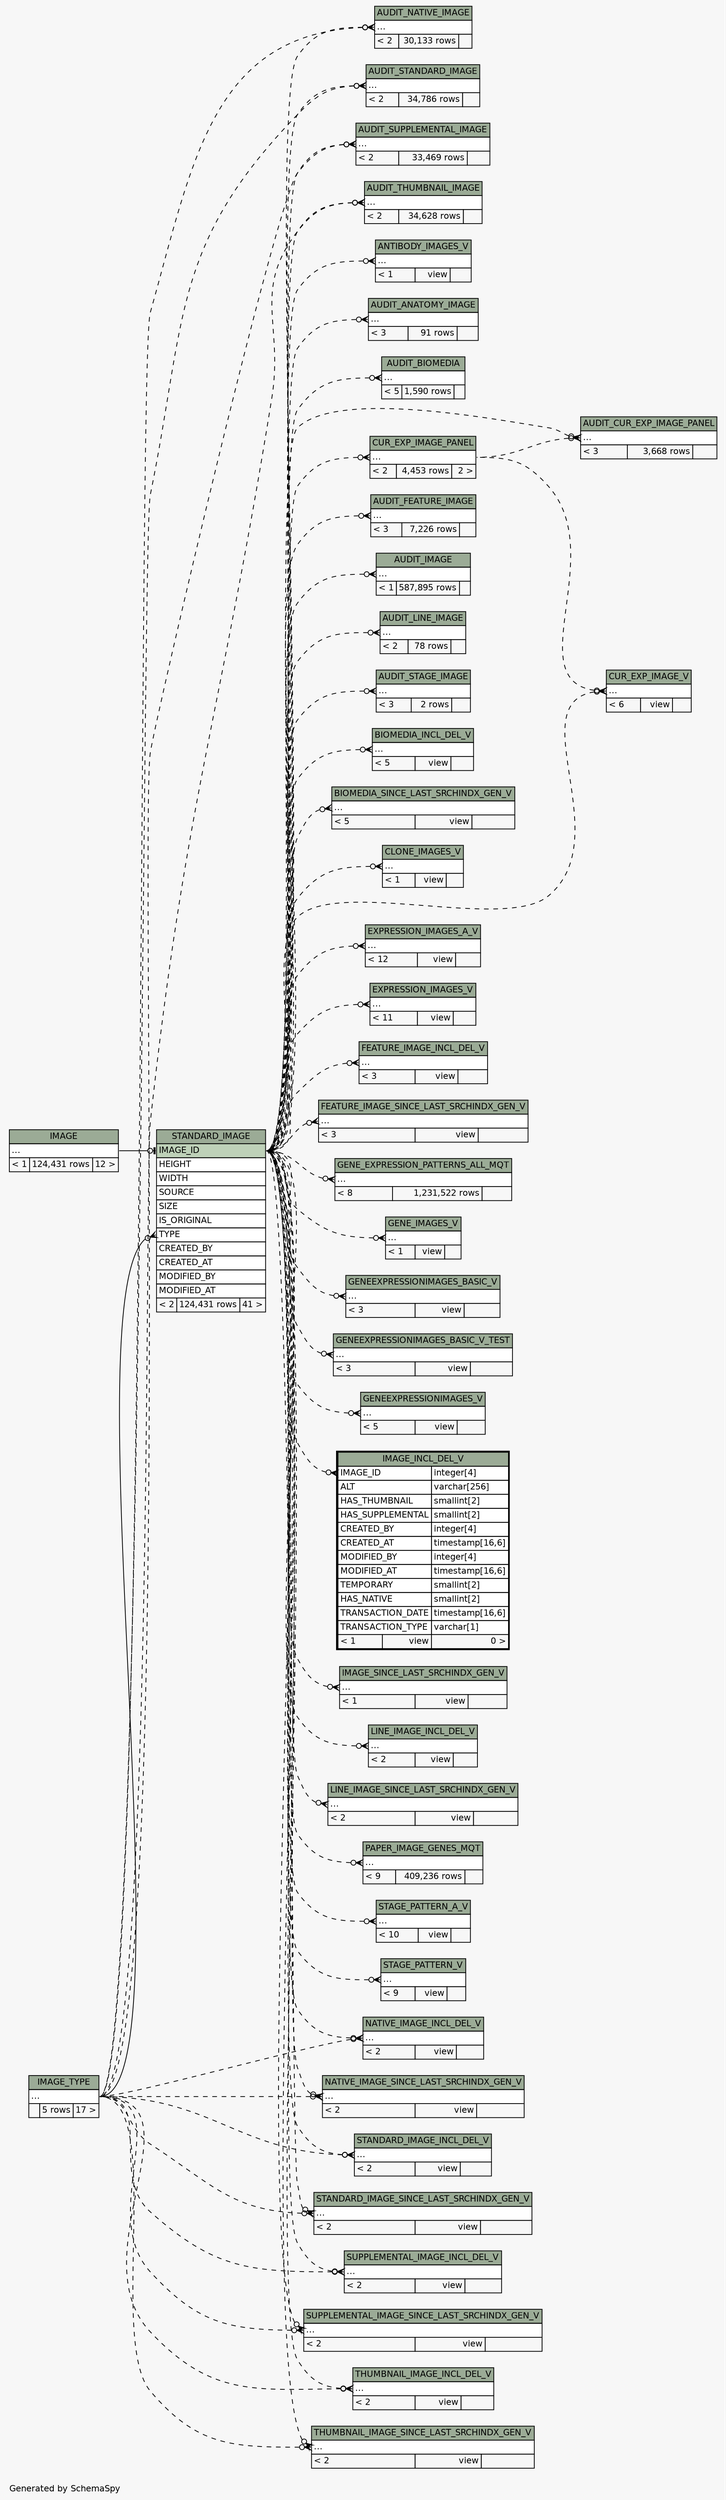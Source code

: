 // dot 2.38.0 on Windows 10 10.0
// SchemaSpy rev Unknown
digraph "impliedTwoDegreesRelationshipsDiagram" {
  graph [
    rankdir="RL"
    bgcolor="#f7f7f7"
    label="\nGenerated by SchemaSpy"
    labeljust="l"
    nodesep="0.18"
    ranksep="0.46"
    fontname="Helvetica"
    fontsize="11"
  ];
  node [
    fontname="Helvetica"
    fontsize="11"
    shape="plaintext"
  ];
  edge [
    arrowsize="0.8"
  ];
  "ANTIBODY_IMAGES_V":"elipses":w -> "STANDARD_IMAGE":"IMAGE_ID":e [arrowhead=none dir=back arrowtail=crowodot style=dashed];
  "AUDIT_ANATOMY_IMAGE":"elipses":w -> "STANDARD_IMAGE":"IMAGE_ID":e [arrowhead=none dir=back arrowtail=crowodot style=dashed];
  "AUDIT_BIOMEDIA":"elipses":w -> "STANDARD_IMAGE":"IMAGE_ID":e [arrowhead=none dir=back arrowtail=crowodot style=dashed];
  "AUDIT_CUR_EXP_IMAGE_PANEL":"elipses":w -> "STANDARD_IMAGE":"IMAGE_ID":e [arrowhead=none dir=back arrowtail=crowodot style=dashed];
  "AUDIT_CUR_EXP_IMAGE_PANEL":"elipses":w -> "CUR_EXP_IMAGE_PANEL":"elipses":e [arrowhead=none dir=back arrowtail=crowodot style=dashed];
  "AUDIT_FEATURE_IMAGE":"elipses":w -> "STANDARD_IMAGE":"IMAGE_ID":e [arrowhead=none dir=back arrowtail=crowodot style=dashed];
  "AUDIT_IMAGE":"elipses":w -> "STANDARD_IMAGE":"IMAGE_ID":e [arrowhead=none dir=back arrowtail=crowodot style=dashed];
  "AUDIT_LINE_IMAGE":"elipses":w -> "STANDARD_IMAGE":"IMAGE_ID":e [arrowhead=none dir=back arrowtail=crowodot style=dashed];
  "AUDIT_NATIVE_IMAGE":"elipses":w -> "STANDARD_IMAGE":"IMAGE_ID":e [arrowhead=none dir=back arrowtail=crowodot style=dashed];
  "AUDIT_NATIVE_IMAGE":"elipses":w -> "IMAGE_TYPE":"elipses":e [arrowhead=none dir=back arrowtail=crowodot style=dashed];
  "AUDIT_STAGE_IMAGE":"elipses":w -> "STANDARD_IMAGE":"IMAGE_ID":e [arrowhead=none dir=back arrowtail=crowodot style=dashed];
  "AUDIT_STANDARD_IMAGE":"elipses":w -> "STANDARD_IMAGE":"IMAGE_ID":e [arrowhead=none dir=back arrowtail=crowodot style=dashed];
  "AUDIT_STANDARD_IMAGE":"elipses":w -> "IMAGE_TYPE":"elipses":e [arrowhead=none dir=back arrowtail=crowodot style=dashed];
  "AUDIT_SUPPLEMENTAL_IMAGE":"elipses":w -> "STANDARD_IMAGE":"IMAGE_ID":e [arrowhead=none dir=back arrowtail=crowodot style=dashed];
  "AUDIT_SUPPLEMENTAL_IMAGE":"elipses":w -> "IMAGE_TYPE":"elipses":e [arrowhead=none dir=back arrowtail=crowodot style=dashed];
  "AUDIT_THUMBNAIL_IMAGE":"elipses":w -> "STANDARD_IMAGE":"IMAGE_ID":e [arrowhead=none dir=back arrowtail=crowodot style=dashed];
  "AUDIT_THUMBNAIL_IMAGE":"elipses":w -> "IMAGE_TYPE":"elipses":e [arrowhead=none dir=back arrowtail=crowodot style=dashed];
  "BIOMEDIA_INCL_DEL_V":"elipses":w -> "STANDARD_IMAGE":"IMAGE_ID":e [arrowhead=none dir=back arrowtail=crowodot style=dashed];
  "BIOMEDIA_SINCE_LAST_SRCHINDX_GEN_V":"elipses":w -> "STANDARD_IMAGE":"IMAGE_ID":e [arrowhead=none dir=back arrowtail=crowodot style=dashed];
  "CLONE_IMAGES_V":"elipses":w -> "STANDARD_IMAGE":"IMAGE_ID":e [arrowhead=none dir=back arrowtail=crowodot style=dashed];
  "CUR_EXP_IMAGE_PANEL":"elipses":w -> "STANDARD_IMAGE":"IMAGE_ID":e [arrowhead=none dir=back arrowtail=crowodot style=dashed];
  "CUR_EXP_IMAGE_V":"elipses":w -> "STANDARD_IMAGE":"IMAGE_ID":e [arrowhead=none dir=back arrowtail=crowodot style=dashed];
  "CUR_EXP_IMAGE_V":"elipses":w -> "CUR_EXP_IMAGE_PANEL":"elipses":e [arrowhead=none dir=back arrowtail=crowodot style=dashed];
  "EXPRESSION_IMAGES_A_V":"elipses":w -> "STANDARD_IMAGE":"IMAGE_ID":e [arrowhead=none dir=back arrowtail=crowodot style=dashed];
  "EXPRESSION_IMAGES_V":"elipses":w -> "STANDARD_IMAGE":"IMAGE_ID":e [arrowhead=none dir=back arrowtail=crowodot style=dashed];
  "FEATURE_IMAGE_INCL_DEL_V":"elipses":w -> "STANDARD_IMAGE":"IMAGE_ID":e [arrowhead=none dir=back arrowtail=crowodot style=dashed];
  "FEATURE_IMAGE_SINCE_LAST_SRCHINDX_GEN_V":"elipses":w -> "STANDARD_IMAGE":"IMAGE_ID":e [arrowhead=none dir=back arrowtail=crowodot style=dashed];
  "GENE_EXPRESSION_PATTERNS_ALL_MQT":"elipses":w -> "STANDARD_IMAGE":"IMAGE_ID":e [arrowhead=none dir=back arrowtail=crowodot style=dashed];
  "GENE_IMAGES_V":"elipses":w -> "STANDARD_IMAGE":"IMAGE_ID":e [arrowhead=none dir=back arrowtail=crowodot style=dashed];
  "GENEEXPRESSIONIMAGES_BASIC_V":"elipses":w -> "STANDARD_IMAGE":"IMAGE_ID":e [arrowhead=none dir=back arrowtail=crowodot style=dashed];
  "GENEEXPRESSIONIMAGES_BASIC_V_TEST":"elipses":w -> "STANDARD_IMAGE":"IMAGE_ID":e [arrowhead=none dir=back arrowtail=crowodot style=dashed];
  "GENEEXPRESSIONIMAGES_V":"elipses":w -> "STANDARD_IMAGE":"IMAGE_ID":e [arrowhead=none dir=back arrowtail=crowodot style=dashed];
  "IMAGE_INCL_DEL_V":"IMAGE_ID":w -> "STANDARD_IMAGE":"IMAGE_ID":e [arrowhead=none dir=back arrowtail=crowodot style=dashed];
  "IMAGE_SINCE_LAST_SRCHINDX_GEN_V":"elipses":w -> "STANDARD_IMAGE":"IMAGE_ID":e [arrowhead=none dir=back arrowtail=crowodot style=dashed];
  "LINE_IMAGE_INCL_DEL_V":"elipses":w -> "STANDARD_IMAGE":"IMAGE_ID":e [arrowhead=none dir=back arrowtail=crowodot style=dashed];
  "LINE_IMAGE_SINCE_LAST_SRCHINDX_GEN_V":"elipses":w -> "STANDARD_IMAGE":"IMAGE_ID":e [arrowhead=none dir=back arrowtail=crowodot style=dashed];
  "NATIVE_IMAGE_INCL_DEL_V":"elipses":w -> "STANDARD_IMAGE":"IMAGE_ID":e [arrowhead=none dir=back arrowtail=crowodot style=dashed];
  "NATIVE_IMAGE_INCL_DEL_V":"elipses":w -> "IMAGE_TYPE":"elipses":e [arrowhead=none dir=back arrowtail=crowodot style=dashed];
  "NATIVE_IMAGE_SINCE_LAST_SRCHINDX_GEN_V":"elipses":w -> "STANDARD_IMAGE":"IMAGE_ID":e [arrowhead=none dir=back arrowtail=crowodot style=dashed];
  "NATIVE_IMAGE_SINCE_LAST_SRCHINDX_GEN_V":"elipses":w -> "IMAGE_TYPE":"elipses":e [arrowhead=none dir=back arrowtail=crowodot style=dashed];
  "PAPER_IMAGE_GENES_MQT":"elipses":w -> "STANDARD_IMAGE":"IMAGE_ID":e [arrowhead=none dir=back arrowtail=crowodot style=dashed];
  "STAGE_PATTERN_A_V":"elipses":w -> "STANDARD_IMAGE":"IMAGE_ID":e [arrowhead=none dir=back arrowtail=crowodot style=dashed];
  "STAGE_PATTERN_V":"elipses":w -> "STANDARD_IMAGE":"IMAGE_ID":e [arrowhead=none dir=back arrowtail=crowodot style=dashed];
  "STANDARD_IMAGE":"IMAGE_ID":w -> "IMAGE":"elipses":e [arrowhead=none dir=back arrowtail=teeodot];
  "STANDARD_IMAGE":"TYPE":w -> "IMAGE_TYPE":"elipses":e [arrowhead=none dir=back arrowtail=crowodot];
  "STANDARD_IMAGE_INCL_DEL_V":"elipses":w -> "STANDARD_IMAGE":"IMAGE_ID":e [arrowhead=none dir=back arrowtail=crowodot style=dashed];
  "STANDARD_IMAGE_INCL_DEL_V":"elipses":w -> "IMAGE_TYPE":"elipses":e [arrowhead=none dir=back arrowtail=crowodot style=dashed];
  "STANDARD_IMAGE_SINCE_LAST_SRCHINDX_GEN_V":"elipses":w -> "STANDARD_IMAGE":"IMAGE_ID":e [arrowhead=none dir=back arrowtail=crowodot style=dashed];
  "STANDARD_IMAGE_SINCE_LAST_SRCHINDX_GEN_V":"elipses":w -> "IMAGE_TYPE":"elipses":e [arrowhead=none dir=back arrowtail=crowodot style=dashed];
  "SUPPLEMENTAL_IMAGE_INCL_DEL_V":"elipses":w -> "STANDARD_IMAGE":"IMAGE_ID":e [arrowhead=none dir=back arrowtail=crowodot style=dashed];
  "SUPPLEMENTAL_IMAGE_INCL_DEL_V":"elipses":w -> "IMAGE_TYPE":"elipses":e [arrowhead=none dir=back arrowtail=crowodot style=dashed];
  "SUPPLEMENTAL_IMAGE_SINCE_LAST_SRCHINDX_GEN_V":"elipses":w -> "STANDARD_IMAGE":"IMAGE_ID":e [arrowhead=none dir=back arrowtail=crowodot style=dashed];
  "SUPPLEMENTAL_IMAGE_SINCE_LAST_SRCHINDX_GEN_V":"elipses":w -> "IMAGE_TYPE":"elipses":e [arrowhead=none dir=back arrowtail=crowodot style=dashed];
  "THUMBNAIL_IMAGE_INCL_DEL_V":"elipses":w -> "STANDARD_IMAGE":"IMAGE_ID":e [arrowhead=none dir=back arrowtail=crowodot style=dashed];
  "THUMBNAIL_IMAGE_INCL_DEL_V":"elipses":w -> "IMAGE_TYPE":"elipses":e [arrowhead=none dir=back arrowtail=crowodot style=dashed];
  "THUMBNAIL_IMAGE_SINCE_LAST_SRCHINDX_GEN_V":"elipses":w -> "STANDARD_IMAGE":"IMAGE_ID":e [arrowhead=none dir=back arrowtail=crowodot style=dashed];
  "THUMBNAIL_IMAGE_SINCE_LAST_SRCHINDX_GEN_V":"elipses":w -> "IMAGE_TYPE":"elipses":e [arrowhead=none dir=back arrowtail=crowodot style=dashed];
  "ANTIBODY_IMAGES_V" [
    label=<
    <TABLE BORDER="0" CELLBORDER="1" CELLSPACING="0" BGCOLOR="#ffffff">
      <TR><TD COLSPAN="3" BGCOLOR="#9bab96" ALIGN="CENTER">ANTIBODY_IMAGES_V</TD></TR>
      <TR><TD PORT="elipses" COLSPAN="3" ALIGN="LEFT">...</TD></TR>
      <TR><TD ALIGN="LEFT" BGCOLOR="#f7f7f7">&lt; 1</TD><TD ALIGN="RIGHT" BGCOLOR="#f7f7f7">view</TD><TD ALIGN="RIGHT" BGCOLOR="#f7f7f7">  </TD></TR>
    </TABLE>>
    URL="ANTIBODY_IMAGES_V.html"
    tooltip="ANTIBODY_IMAGES_V"
  ];
  "AUDIT_ANATOMY_IMAGE" [
    label=<
    <TABLE BORDER="0" CELLBORDER="1" CELLSPACING="0" BGCOLOR="#ffffff">
      <TR><TD COLSPAN="3" BGCOLOR="#9bab96" ALIGN="CENTER">AUDIT_ANATOMY_IMAGE</TD></TR>
      <TR><TD PORT="elipses" COLSPAN="3" ALIGN="LEFT">...</TD></TR>
      <TR><TD ALIGN="LEFT" BGCOLOR="#f7f7f7">&lt; 3</TD><TD ALIGN="RIGHT" BGCOLOR="#f7f7f7">91 rows</TD><TD ALIGN="RIGHT" BGCOLOR="#f7f7f7">  </TD></TR>
    </TABLE>>
    URL="AUDIT_ANATOMY_IMAGE.html"
    tooltip="AUDIT_ANATOMY_IMAGE"
  ];
  "AUDIT_BIOMEDIA" [
    label=<
    <TABLE BORDER="0" CELLBORDER="1" CELLSPACING="0" BGCOLOR="#ffffff">
      <TR><TD COLSPAN="3" BGCOLOR="#9bab96" ALIGN="CENTER">AUDIT_BIOMEDIA</TD></TR>
      <TR><TD PORT="elipses" COLSPAN="3" ALIGN="LEFT">...</TD></TR>
      <TR><TD ALIGN="LEFT" BGCOLOR="#f7f7f7">&lt; 5</TD><TD ALIGN="RIGHT" BGCOLOR="#f7f7f7">1,590 rows</TD><TD ALIGN="RIGHT" BGCOLOR="#f7f7f7">  </TD></TR>
    </TABLE>>
    URL="AUDIT_BIOMEDIA.html"
    tooltip="AUDIT_BIOMEDIA"
  ];
  "AUDIT_CUR_EXP_IMAGE_PANEL" [
    label=<
    <TABLE BORDER="0" CELLBORDER="1" CELLSPACING="0" BGCOLOR="#ffffff">
      <TR><TD COLSPAN="3" BGCOLOR="#9bab96" ALIGN="CENTER">AUDIT_CUR_EXP_IMAGE_PANEL</TD></TR>
      <TR><TD PORT="elipses" COLSPAN="3" ALIGN="LEFT">...</TD></TR>
      <TR><TD ALIGN="LEFT" BGCOLOR="#f7f7f7">&lt; 3</TD><TD ALIGN="RIGHT" BGCOLOR="#f7f7f7">3,668 rows</TD><TD ALIGN="RIGHT" BGCOLOR="#f7f7f7">  </TD></TR>
    </TABLE>>
    URL="AUDIT_CUR_EXP_IMAGE_PANEL.html"
    tooltip="AUDIT_CUR_EXP_IMAGE_PANEL"
  ];
  "AUDIT_FEATURE_IMAGE" [
    label=<
    <TABLE BORDER="0" CELLBORDER="1" CELLSPACING="0" BGCOLOR="#ffffff">
      <TR><TD COLSPAN="3" BGCOLOR="#9bab96" ALIGN="CENTER">AUDIT_FEATURE_IMAGE</TD></TR>
      <TR><TD PORT="elipses" COLSPAN="3" ALIGN="LEFT">...</TD></TR>
      <TR><TD ALIGN="LEFT" BGCOLOR="#f7f7f7">&lt; 3</TD><TD ALIGN="RIGHT" BGCOLOR="#f7f7f7">7,226 rows</TD><TD ALIGN="RIGHT" BGCOLOR="#f7f7f7">  </TD></TR>
    </TABLE>>
    URL="AUDIT_FEATURE_IMAGE.html"
    tooltip="AUDIT_FEATURE_IMAGE"
  ];
  "AUDIT_IMAGE" [
    label=<
    <TABLE BORDER="0" CELLBORDER="1" CELLSPACING="0" BGCOLOR="#ffffff">
      <TR><TD COLSPAN="3" BGCOLOR="#9bab96" ALIGN="CENTER">AUDIT_IMAGE</TD></TR>
      <TR><TD PORT="elipses" COLSPAN="3" ALIGN="LEFT">...</TD></TR>
      <TR><TD ALIGN="LEFT" BGCOLOR="#f7f7f7">&lt; 1</TD><TD ALIGN="RIGHT" BGCOLOR="#f7f7f7">587,895 rows</TD><TD ALIGN="RIGHT" BGCOLOR="#f7f7f7">  </TD></TR>
    </TABLE>>
    URL="AUDIT_IMAGE.html"
    tooltip="AUDIT_IMAGE"
  ];
  "AUDIT_LINE_IMAGE" [
    label=<
    <TABLE BORDER="0" CELLBORDER="1" CELLSPACING="0" BGCOLOR="#ffffff">
      <TR><TD COLSPAN="3" BGCOLOR="#9bab96" ALIGN="CENTER">AUDIT_LINE_IMAGE</TD></TR>
      <TR><TD PORT="elipses" COLSPAN="3" ALIGN="LEFT">...</TD></TR>
      <TR><TD ALIGN="LEFT" BGCOLOR="#f7f7f7">&lt; 2</TD><TD ALIGN="RIGHT" BGCOLOR="#f7f7f7">78 rows</TD><TD ALIGN="RIGHT" BGCOLOR="#f7f7f7">  </TD></TR>
    </TABLE>>
    URL="AUDIT_LINE_IMAGE.html"
    tooltip="AUDIT_LINE_IMAGE"
  ];
  "AUDIT_NATIVE_IMAGE" [
    label=<
    <TABLE BORDER="0" CELLBORDER="1" CELLSPACING="0" BGCOLOR="#ffffff">
      <TR><TD COLSPAN="3" BGCOLOR="#9bab96" ALIGN="CENTER">AUDIT_NATIVE_IMAGE</TD></TR>
      <TR><TD PORT="elipses" COLSPAN="3" ALIGN="LEFT">...</TD></TR>
      <TR><TD ALIGN="LEFT" BGCOLOR="#f7f7f7">&lt; 2</TD><TD ALIGN="RIGHT" BGCOLOR="#f7f7f7">30,133 rows</TD><TD ALIGN="RIGHT" BGCOLOR="#f7f7f7">  </TD></TR>
    </TABLE>>
    URL="AUDIT_NATIVE_IMAGE.html"
    tooltip="AUDIT_NATIVE_IMAGE"
  ];
  "AUDIT_STAGE_IMAGE" [
    label=<
    <TABLE BORDER="0" CELLBORDER="1" CELLSPACING="0" BGCOLOR="#ffffff">
      <TR><TD COLSPAN="3" BGCOLOR="#9bab96" ALIGN="CENTER">AUDIT_STAGE_IMAGE</TD></TR>
      <TR><TD PORT="elipses" COLSPAN="3" ALIGN="LEFT">...</TD></TR>
      <TR><TD ALIGN="LEFT" BGCOLOR="#f7f7f7">&lt; 3</TD><TD ALIGN="RIGHT" BGCOLOR="#f7f7f7">2 rows</TD><TD ALIGN="RIGHT" BGCOLOR="#f7f7f7">  </TD></TR>
    </TABLE>>
    URL="AUDIT_STAGE_IMAGE.html"
    tooltip="AUDIT_STAGE_IMAGE"
  ];
  "AUDIT_STANDARD_IMAGE" [
    label=<
    <TABLE BORDER="0" CELLBORDER="1" CELLSPACING="0" BGCOLOR="#ffffff">
      <TR><TD COLSPAN="3" BGCOLOR="#9bab96" ALIGN="CENTER">AUDIT_STANDARD_IMAGE</TD></TR>
      <TR><TD PORT="elipses" COLSPAN="3" ALIGN="LEFT">...</TD></TR>
      <TR><TD ALIGN="LEFT" BGCOLOR="#f7f7f7">&lt; 2</TD><TD ALIGN="RIGHT" BGCOLOR="#f7f7f7">34,786 rows</TD><TD ALIGN="RIGHT" BGCOLOR="#f7f7f7">  </TD></TR>
    </TABLE>>
    URL="AUDIT_STANDARD_IMAGE.html"
    tooltip="AUDIT_STANDARD_IMAGE"
  ];
  "AUDIT_SUPPLEMENTAL_IMAGE" [
    label=<
    <TABLE BORDER="0" CELLBORDER="1" CELLSPACING="0" BGCOLOR="#ffffff">
      <TR><TD COLSPAN="3" BGCOLOR="#9bab96" ALIGN="CENTER">AUDIT_SUPPLEMENTAL_IMAGE</TD></TR>
      <TR><TD PORT="elipses" COLSPAN="3" ALIGN="LEFT">...</TD></TR>
      <TR><TD ALIGN="LEFT" BGCOLOR="#f7f7f7">&lt; 2</TD><TD ALIGN="RIGHT" BGCOLOR="#f7f7f7">33,469 rows</TD><TD ALIGN="RIGHT" BGCOLOR="#f7f7f7">  </TD></TR>
    </TABLE>>
    URL="AUDIT_SUPPLEMENTAL_IMAGE.html"
    tooltip="AUDIT_SUPPLEMENTAL_IMAGE"
  ];
  "AUDIT_THUMBNAIL_IMAGE" [
    label=<
    <TABLE BORDER="0" CELLBORDER="1" CELLSPACING="0" BGCOLOR="#ffffff">
      <TR><TD COLSPAN="3" BGCOLOR="#9bab96" ALIGN="CENTER">AUDIT_THUMBNAIL_IMAGE</TD></TR>
      <TR><TD PORT="elipses" COLSPAN="3" ALIGN="LEFT">...</TD></TR>
      <TR><TD ALIGN="LEFT" BGCOLOR="#f7f7f7">&lt; 2</TD><TD ALIGN="RIGHT" BGCOLOR="#f7f7f7">34,628 rows</TD><TD ALIGN="RIGHT" BGCOLOR="#f7f7f7">  </TD></TR>
    </TABLE>>
    URL="AUDIT_THUMBNAIL_IMAGE.html"
    tooltip="AUDIT_THUMBNAIL_IMAGE"
  ];
  "BIOMEDIA_INCL_DEL_V" [
    label=<
    <TABLE BORDER="0" CELLBORDER="1" CELLSPACING="0" BGCOLOR="#ffffff">
      <TR><TD COLSPAN="3" BGCOLOR="#9bab96" ALIGN="CENTER">BIOMEDIA_INCL_DEL_V</TD></TR>
      <TR><TD PORT="elipses" COLSPAN="3" ALIGN="LEFT">...</TD></TR>
      <TR><TD ALIGN="LEFT" BGCOLOR="#f7f7f7">&lt; 5</TD><TD ALIGN="RIGHT" BGCOLOR="#f7f7f7">view</TD><TD ALIGN="RIGHT" BGCOLOR="#f7f7f7">  </TD></TR>
    </TABLE>>
    URL="BIOMEDIA_INCL_DEL_V.html"
    tooltip="BIOMEDIA_INCL_DEL_V"
  ];
  "BIOMEDIA_SINCE_LAST_SRCHINDX_GEN_V" [
    label=<
    <TABLE BORDER="0" CELLBORDER="1" CELLSPACING="0" BGCOLOR="#ffffff">
      <TR><TD COLSPAN="3" BGCOLOR="#9bab96" ALIGN="CENTER">BIOMEDIA_SINCE_LAST_SRCHINDX_GEN_V</TD></TR>
      <TR><TD PORT="elipses" COLSPAN="3" ALIGN="LEFT">...</TD></TR>
      <TR><TD ALIGN="LEFT" BGCOLOR="#f7f7f7">&lt; 5</TD><TD ALIGN="RIGHT" BGCOLOR="#f7f7f7">view</TD><TD ALIGN="RIGHT" BGCOLOR="#f7f7f7">  </TD></TR>
    </TABLE>>
    URL="BIOMEDIA_SINCE_LAST_SRCHINDX_GEN_V.html"
    tooltip="BIOMEDIA_SINCE_LAST_SRCHINDX_GEN_V"
  ];
  "CLONE_IMAGES_V" [
    label=<
    <TABLE BORDER="0" CELLBORDER="1" CELLSPACING="0" BGCOLOR="#ffffff">
      <TR><TD COLSPAN="3" BGCOLOR="#9bab96" ALIGN="CENTER">CLONE_IMAGES_V</TD></TR>
      <TR><TD PORT="elipses" COLSPAN="3" ALIGN="LEFT">...</TD></TR>
      <TR><TD ALIGN="LEFT" BGCOLOR="#f7f7f7">&lt; 1</TD><TD ALIGN="RIGHT" BGCOLOR="#f7f7f7">view</TD><TD ALIGN="RIGHT" BGCOLOR="#f7f7f7">  </TD></TR>
    </TABLE>>
    URL="CLONE_IMAGES_V.html"
    tooltip="CLONE_IMAGES_V"
  ];
  "CUR_EXP_IMAGE_PANEL" [
    label=<
    <TABLE BORDER="0" CELLBORDER="1" CELLSPACING="0" BGCOLOR="#ffffff">
      <TR><TD COLSPAN="3" BGCOLOR="#9bab96" ALIGN="CENTER">CUR_EXP_IMAGE_PANEL</TD></TR>
      <TR><TD PORT="elipses" COLSPAN="3" ALIGN="LEFT">...</TD></TR>
      <TR><TD ALIGN="LEFT" BGCOLOR="#f7f7f7">&lt; 2</TD><TD ALIGN="RIGHT" BGCOLOR="#f7f7f7">4,453 rows</TD><TD ALIGN="RIGHT" BGCOLOR="#f7f7f7">2 &gt;</TD></TR>
    </TABLE>>
    URL="CUR_EXP_IMAGE_PANEL.html"
    tooltip="CUR_EXP_IMAGE_PANEL"
  ];
  "CUR_EXP_IMAGE_V" [
    label=<
    <TABLE BORDER="0" CELLBORDER="1" CELLSPACING="0" BGCOLOR="#ffffff">
      <TR><TD COLSPAN="3" BGCOLOR="#9bab96" ALIGN="CENTER">CUR_EXP_IMAGE_V</TD></TR>
      <TR><TD PORT="elipses" COLSPAN="3" ALIGN="LEFT">...</TD></TR>
      <TR><TD ALIGN="LEFT" BGCOLOR="#f7f7f7">&lt; 6</TD><TD ALIGN="RIGHT" BGCOLOR="#f7f7f7">view</TD><TD ALIGN="RIGHT" BGCOLOR="#f7f7f7">  </TD></TR>
    </TABLE>>
    URL="CUR_EXP_IMAGE_V.html"
    tooltip="CUR_EXP_IMAGE_V"
  ];
  "EXPRESSION_IMAGES_A_V" [
    label=<
    <TABLE BORDER="0" CELLBORDER="1" CELLSPACING="0" BGCOLOR="#ffffff">
      <TR><TD COLSPAN="3" BGCOLOR="#9bab96" ALIGN="CENTER">EXPRESSION_IMAGES_A_V</TD></TR>
      <TR><TD PORT="elipses" COLSPAN="3" ALIGN="LEFT">...</TD></TR>
      <TR><TD ALIGN="LEFT" BGCOLOR="#f7f7f7">&lt; 12</TD><TD ALIGN="RIGHT" BGCOLOR="#f7f7f7">view</TD><TD ALIGN="RIGHT" BGCOLOR="#f7f7f7">  </TD></TR>
    </TABLE>>
    URL="EXPRESSION_IMAGES_A_V.html"
    tooltip="EXPRESSION_IMAGES_A_V"
  ];
  "EXPRESSION_IMAGES_V" [
    label=<
    <TABLE BORDER="0" CELLBORDER="1" CELLSPACING="0" BGCOLOR="#ffffff">
      <TR><TD COLSPAN="3" BGCOLOR="#9bab96" ALIGN="CENTER">EXPRESSION_IMAGES_V</TD></TR>
      <TR><TD PORT="elipses" COLSPAN="3" ALIGN="LEFT">...</TD></TR>
      <TR><TD ALIGN="LEFT" BGCOLOR="#f7f7f7">&lt; 11</TD><TD ALIGN="RIGHT" BGCOLOR="#f7f7f7">view</TD><TD ALIGN="RIGHT" BGCOLOR="#f7f7f7">  </TD></TR>
    </TABLE>>
    URL="EXPRESSION_IMAGES_V.html"
    tooltip="EXPRESSION_IMAGES_V"
  ];
  "FEATURE_IMAGE_INCL_DEL_V" [
    label=<
    <TABLE BORDER="0" CELLBORDER="1" CELLSPACING="0" BGCOLOR="#ffffff">
      <TR><TD COLSPAN="3" BGCOLOR="#9bab96" ALIGN="CENTER">FEATURE_IMAGE_INCL_DEL_V</TD></TR>
      <TR><TD PORT="elipses" COLSPAN="3" ALIGN="LEFT">...</TD></TR>
      <TR><TD ALIGN="LEFT" BGCOLOR="#f7f7f7">&lt; 3</TD><TD ALIGN="RIGHT" BGCOLOR="#f7f7f7">view</TD><TD ALIGN="RIGHT" BGCOLOR="#f7f7f7">  </TD></TR>
    </TABLE>>
    URL="FEATURE_IMAGE_INCL_DEL_V.html"
    tooltip="FEATURE_IMAGE_INCL_DEL_V"
  ];
  "FEATURE_IMAGE_SINCE_LAST_SRCHINDX_GEN_V" [
    label=<
    <TABLE BORDER="0" CELLBORDER="1" CELLSPACING="0" BGCOLOR="#ffffff">
      <TR><TD COLSPAN="3" BGCOLOR="#9bab96" ALIGN="CENTER">FEATURE_IMAGE_SINCE_LAST_SRCHINDX_GEN_V</TD></TR>
      <TR><TD PORT="elipses" COLSPAN="3" ALIGN="LEFT">...</TD></TR>
      <TR><TD ALIGN="LEFT" BGCOLOR="#f7f7f7">&lt; 3</TD><TD ALIGN="RIGHT" BGCOLOR="#f7f7f7">view</TD><TD ALIGN="RIGHT" BGCOLOR="#f7f7f7">  </TD></TR>
    </TABLE>>
    URL="FEATURE_IMAGE_SINCE_LAST_SRCHINDX_GEN_V.html"
    tooltip="FEATURE_IMAGE_SINCE_LAST_SRCHINDX_GEN_V"
  ];
  "GENE_EXPRESSION_PATTERNS_ALL_MQT" [
    label=<
    <TABLE BORDER="0" CELLBORDER="1" CELLSPACING="0" BGCOLOR="#ffffff">
      <TR><TD COLSPAN="3" BGCOLOR="#9bab96" ALIGN="CENTER">GENE_EXPRESSION_PATTERNS_ALL_MQT</TD></TR>
      <TR><TD PORT="elipses" COLSPAN="3" ALIGN="LEFT">...</TD></TR>
      <TR><TD ALIGN="LEFT" BGCOLOR="#f7f7f7">&lt; 8</TD><TD ALIGN="RIGHT" BGCOLOR="#f7f7f7">1,231,522 rows</TD><TD ALIGN="RIGHT" BGCOLOR="#f7f7f7">  </TD></TR>
    </TABLE>>
    URL="GENE_EXPRESSION_PATTERNS_ALL_MQT.html"
    tooltip="GENE_EXPRESSION_PATTERNS_ALL_MQT"
  ];
  "GENE_IMAGES_V" [
    label=<
    <TABLE BORDER="0" CELLBORDER="1" CELLSPACING="0" BGCOLOR="#ffffff">
      <TR><TD COLSPAN="3" BGCOLOR="#9bab96" ALIGN="CENTER">GENE_IMAGES_V</TD></TR>
      <TR><TD PORT="elipses" COLSPAN="3" ALIGN="LEFT">...</TD></TR>
      <TR><TD ALIGN="LEFT" BGCOLOR="#f7f7f7">&lt; 1</TD><TD ALIGN="RIGHT" BGCOLOR="#f7f7f7">view</TD><TD ALIGN="RIGHT" BGCOLOR="#f7f7f7">  </TD></TR>
    </TABLE>>
    URL="GENE_IMAGES_V.html"
    tooltip="GENE_IMAGES_V"
  ];
  "GENEEXPRESSIONIMAGES_BASIC_V" [
    label=<
    <TABLE BORDER="0" CELLBORDER="1" CELLSPACING="0" BGCOLOR="#ffffff">
      <TR><TD COLSPAN="3" BGCOLOR="#9bab96" ALIGN="CENTER">GENEEXPRESSIONIMAGES_BASIC_V</TD></TR>
      <TR><TD PORT="elipses" COLSPAN="3" ALIGN="LEFT">...</TD></TR>
      <TR><TD ALIGN="LEFT" BGCOLOR="#f7f7f7">&lt; 3</TD><TD ALIGN="RIGHT" BGCOLOR="#f7f7f7">view</TD><TD ALIGN="RIGHT" BGCOLOR="#f7f7f7">  </TD></TR>
    </TABLE>>
    URL="GENEEXPRESSIONIMAGES_BASIC_V.html"
    tooltip="GENEEXPRESSIONIMAGES_BASIC_V"
  ];
  "GENEEXPRESSIONIMAGES_BASIC_V_TEST" [
    label=<
    <TABLE BORDER="0" CELLBORDER="1" CELLSPACING="0" BGCOLOR="#ffffff">
      <TR><TD COLSPAN="3" BGCOLOR="#9bab96" ALIGN="CENTER">GENEEXPRESSIONIMAGES_BASIC_V_TEST</TD></TR>
      <TR><TD PORT="elipses" COLSPAN="3" ALIGN="LEFT">...</TD></TR>
      <TR><TD ALIGN="LEFT" BGCOLOR="#f7f7f7">&lt; 3</TD><TD ALIGN="RIGHT" BGCOLOR="#f7f7f7">view</TD><TD ALIGN="RIGHT" BGCOLOR="#f7f7f7">  </TD></TR>
    </TABLE>>
    URL="GENEEXPRESSIONIMAGES_BASIC_V_TEST.html"
    tooltip="GENEEXPRESSIONIMAGES_BASIC_V_TEST"
  ];
  "GENEEXPRESSIONIMAGES_V" [
    label=<
    <TABLE BORDER="0" CELLBORDER="1" CELLSPACING="0" BGCOLOR="#ffffff">
      <TR><TD COLSPAN="3" BGCOLOR="#9bab96" ALIGN="CENTER">GENEEXPRESSIONIMAGES_V</TD></TR>
      <TR><TD PORT="elipses" COLSPAN="3" ALIGN="LEFT">...</TD></TR>
      <TR><TD ALIGN="LEFT" BGCOLOR="#f7f7f7">&lt; 5</TD><TD ALIGN="RIGHT" BGCOLOR="#f7f7f7">view</TD><TD ALIGN="RIGHT" BGCOLOR="#f7f7f7">  </TD></TR>
    </TABLE>>
    URL="GENEEXPRESSIONIMAGES_V.html"
    tooltip="GENEEXPRESSIONIMAGES_V"
  ];
  "IMAGE" [
    label=<
    <TABLE BORDER="0" CELLBORDER="1" CELLSPACING="0" BGCOLOR="#ffffff">
      <TR><TD COLSPAN="3" BGCOLOR="#9bab96" ALIGN="CENTER">IMAGE</TD></TR>
      <TR><TD PORT="elipses" COLSPAN="3" ALIGN="LEFT">...</TD></TR>
      <TR><TD ALIGN="LEFT" BGCOLOR="#f7f7f7">&lt; 1</TD><TD ALIGN="RIGHT" BGCOLOR="#f7f7f7">124,431 rows</TD><TD ALIGN="RIGHT" BGCOLOR="#f7f7f7">12 &gt;</TD></TR>
    </TABLE>>
    URL="IMAGE.html"
    tooltip="IMAGE"
  ];
  "IMAGE_INCL_DEL_V" [
    label=<
    <TABLE BORDER="2" CELLBORDER="1" CELLSPACING="0" BGCOLOR="#ffffff">
      <TR><TD COLSPAN="3" BGCOLOR="#9bab96" ALIGN="CENTER">IMAGE_INCL_DEL_V</TD></TR>
      <TR><TD PORT="IMAGE_ID" COLSPAN="2" ALIGN="LEFT">IMAGE_ID</TD><TD PORT="IMAGE_ID.type" ALIGN="LEFT">integer[4]</TD></TR>
      <TR><TD PORT="ALT" COLSPAN="2" ALIGN="LEFT">ALT</TD><TD PORT="ALT.type" ALIGN="LEFT">varchar[256]</TD></TR>
      <TR><TD PORT="HAS_THUMBNAIL" COLSPAN="2" ALIGN="LEFT">HAS_THUMBNAIL</TD><TD PORT="HAS_THUMBNAIL.type" ALIGN="LEFT">smallint[2]</TD></TR>
      <TR><TD PORT="HAS_SUPPLEMENTAL" COLSPAN="2" ALIGN="LEFT">HAS_SUPPLEMENTAL</TD><TD PORT="HAS_SUPPLEMENTAL.type" ALIGN="LEFT">smallint[2]</TD></TR>
      <TR><TD PORT="CREATED_BY" COLSPAN="2" ALIGN="LEFT">CREATED_BY</TD><TD PORT="CREATED_BY.type" ALIGN="LEFT">integer[4]</TD></TR>
      <TR><TD PORT="CREATED_AT" COLSPAN="2" ALIGN="LEFT">CREATED_AT</TD><TD PORT="CREATED_AT.type" ALIGN="LEFT">timestamp[16,6]</TD></TR>
      <TR><TD PORT="MODIFIED_BY" COLSPAN="2" ALIGN="LEFT">MODIFIED_BY</TD><TD PORT="MODIFIED_BY.type" ALIGN="LEFT">integer[4]</TD></TR>
      <TR><TD PORT="MODIFIED_AT" COLSPAN="2" ALIGN="LEFT">MODIFIED_AT</TD><TD PORT="MODIFIED_AT.type" ALIGN="LEFT">timestamp[16,6]</TD></TR>
      <TR><TD PORT="TEMPORARY" COLSPAN="2" ALIGN="LEFT">TEMPORARY</TD><TD PORT="TEMPORARY.type" ALIGN="LEFT">smallint[2]</TD></TR>
      <TR><TD PORT="HAS_NATIVE" COLSPAN="2" ALIGN="LEFT">HAS_NATIVE</TD><TD PORT="HAS_NATIVE.type" ALIGN="LEFT">smallint[2]</TD></TR>
      <TR><TD PORT="TRANSACTION_DATE" COLSPAN="2" ALIGN="LEFT">TRANSACTION_DATE</TD><TD PORT="TRANSACTION_DATE.type" ALIGN="LEFT">timestamp[16,6]</TD></TR>
      <TR><TD PORT="TRANSACTION_TYPE" COLSPAN="2" ALIGN="LEFT">TRANSACTION_TYPE</TD><TD PORT="TRANSACTION_TYPE.type" ALIGN="LEFT">varchar[1]</TD></TR>
      <TR><TD ALIGN="LEFT" BGCOLOR="#f7f7f7">&lt; 1</TD><TD ALIGN="RIGHT" BGCOLOR="#f7f7f7">view</TD><TD ALIGN="RIGHT" BGCOLOR="#f7f7f7">0 &gt;</TD></TR>
    </TABLE>>
    URL="IMAGE_INCL_DEL_V.html"
    tooltip="IMAGE_INCL_DEL_V"
  ];
  "IMAGE_SINCE_LAST_SRCHINDX_GEN_V" [
    label=<
    <TABLE BORDER="0" CELLBORDER="1" CELLSPACING="0" BGCOLOR="#ffffff">
      <TR><TD COLSPAN="3" BGCOLOR="#9bab96" ALIGN="CENTER">IMAGE_SINCE_LAST_SRCHINDX_GEN_V</TD></TR>
      <TR><TD PORT="elipses" COLSPAN="3" ALIGN="LEFT">...</TD></TR>
      <TR><TD ALIGN="LEFT" BGCOLOR="#f7f7f7">&lt; 1</TD><TD ALIGN="RIGHT" BGCOLOR="#f7f7f7">view</TD><TD ALIGN="RIGHT" BGCOLOR="#f7f7f7">  </TD></TR>
    </TABLE>>
    URL="IMAGE_SINCE_LAST_SRCHINDX_GEN_V.html"
    tooltip="IMAGE_SINCE_LAST_SRCHINDX_GEN_V"
  ];
  "IMAGE_TYPE" [
    label=<
    <TABLE BORDER="0" CELLBORDER="1" CELLSPACING="0" BGCOLOR="#ffffff">
      <TR><TD COLSPAN="3" BGCOLOR="#9bab96" ALIGN="CENTER">IMAGE_TYPE</TD></TR>
      <TR><TD PORT="elipses" COLSPAN="3" ALIGN="LEFT">...</TD></TR>
      <TR><TD ALIGN="LEFT" BGCOLOR="#f7f7f7">  </TD><TD ALIGN="RIGHT" BGCOLOR="#f7f7f7">5 rows</TD><TD ALIGN="RIGHT" BGCOLOR="#f7f7f7">17 &gt;</TD></TR>
    </TABLE>>
    URL="IMAGE_TYPE.html"
    tooltip="IMAGE_TYPE"
  ];
  "LINE_IMAGE_INCL_DEL_V" [
    label=<
    <TABLE BORDER="0" CELLBORDER="1" CELLSPACING="0" BGCOLOR="#ffffff">
      <TR><TD COLSPAN="3" BGCOLOR="#9bab96" ALIGN="CENTER">LINE_IMAGE_INCL_DEL_V</TD></TR>
      <TR><TD PORT="elipses" COLSPAN="3" ALIGN="LEFT">...</TD></TR>
      <TR><TD ALIGN="LEFT" BGCOLOR="#f7f7f7">&lt; 2</TD><TD ALIGN="RIGHT" BGCOLOR="#f7f7f7">view</TD><TD ALIGN="RIGHT" BGCOLOR="#f7f7f7">  </TD></TR>
    </TABLE>>
    URL="LINE_IMAGE_INCL_DEL_V.html"
    tooltip="LINE_IMAGE_INCL_DEL_V"
  ];
  "LINE_IMAGE_SINCE_LAST_SRCHINDX_GEN_V" [
    label=<
    <TABLE BORDER="0" CELLBORDER="1" CELLSPACING="0" BGCOLOR="#ffffff">
      <TR><TD COLSPAN="3" BGCOLOR="#9bab96" ALIGN="CENTER">LINE_IMAGE_SINCE_LAST_SRCHINDX_GEN_V</TD></TR>
      <TR><TD PORT="elipses" COLSPAN="3" ALIGN="LEFT">...</TD></TR>
      <TR><TD ALIGN="LEFT" BGCOLOR="#f7f7f7">&lt; 2</TD><TD ALIGN="RIGHT" BGCOLOR="#f7f7f7">view</TD><TD ALIGN="RIGHT" BGCOLOR="#f7f7f7">  </TD></TR>
    </TABLE>>
    URL="LINE_IMAGE_SINCE_LAST_SRCHINDX_GEN_V.html"
    tooltip="LINE_IMAGE_SINCE_LAST_SRCHINDX_GEN_V"
  ];
  "NATIVE_IMAGE_INCL_DEL_V" [
    label=<
    <TABLE BORDER="0" CELLBORDER="1" CELLSPACING="0" BGCOLOR="#ffffff">
      <TR><TD COLSPAN="3" BGCOLOR="#9bab96" ALIGN="CENTER">NATIVE_IMAGE_INCL_DEL_V</TD></TR>
      <TR><TD PORT="elipses" COLSPAN="3" ALIGN="LEFT">...</TD></TR>
      <TR><TD ALIGN="LEFT" BGCOLOR="#f7f7f7">&lt; 2</TD><TD ALIGN="RIGHT" BGCOLOR="#f7f7f7">view</TD><TD ALIGN="RIGHT" BGCOLOR="#f7f7f7">  </TD></TR>
    </TABLE>>
    URL="NATIVE_IMAGE_INCL_DEL_V.html"
    tooltip="NATIVE_IMAGE_INCL_DEL_V"
  ];
  "NATIVE_IMAGE_SINCE_LAST_SRCHINDX_GEN_V" [
    label=<
    <TABLE BORDER="0" CELLBORDER="1" CELLSPACING="0" BGCOLOR="#ffffff">
      <TR><TD COLSPAN="3" BGCOLOR="#9bab96" ALIGN="CENTER">NATIVE_IMAGE_SINCE_LAST_SRCHINDX_GEN_V</TD></TR>
      <TR><TD PORT="elipses" COLSPAN="3" ALIGN="LEFT">...</TD></TR>
      <TR><TD ALIGN="LEFT" BGCOLOR="#f7f7f7">&lt; 2</TD><TD ALIGN="RIGHT" BGCOLOR="#f7f7f7">view</TD><TD ALIGN="RIGHT" BGCOLOR="#f7f7f7">  </TD></TR>
    </TABLE>>
    URL="NATIVE_IMAGE_SINCE_LAST_SRCHINDX_GEN_V.html"
    tooltip="NATIVE_IMAGE_SINCE_LAST_SRCHINDX_GEN_V"
  ];
  "PAPER_IMAGE_GENES_MQT" [
    label=<
    <TABLE BORDER="0" CELLBORDER="1" CELLSPACING="0" BGCOLOR="#ffffff">
      <TR><TD COLSPAN="3" BGCOLOR="#9bab96" ALIGN="CENTER">PAPER_IMAGE_GENES_MQT</TD></TR>
      <TR><TD PORT="elipses" COLSPAN="3" ALIGN="LEFT">...</TD></TR>
      <TR><TD ALIGN="LEFT" BGCOLOR="#f7f7f7">&lt; 9</TD><TD ALIGN="RIGHT" BGCOLOR="#f7f7f7">409,236 rows</TD><TD ALIGN="RIGHT" BGCOLOR="#f7f7f7">  </TD></TR>
    </TABLE>>
    URL="PAPER_IMAGE_GENES_MQT.html"
    tooltip="PAPER_IMAGE_GENES_MQT"
  ];
  "STAGE_PATTERN_A_V" [
    label=<
    <TABLE BORDER="0" CELLBORDER="1" CELLSPACING="0" BGCOLOR="#ffffff">
      <TR><TD COLSPAN="3" BGCOLOR="#9bab96" ALIGN="CENTER">STAGE_PATTERN_A_V</TD></TR>
      <TR><TD PORT="elipses" COLSPAN="3" ALIGN="LEFT">...</TD></TR>
      <TR><TD ALIGN="LEFT" BGCOLOR="#f7f7f7">&lt; 10</TD><TD ALIGN="RIGHT" BGCOLOR="#f7f7f7">view</TD><TD ALIGN="RIGHT" BGCOLOR="#f7f7f7">  </TD></TR>
    </TABLE>>
    URL="STAGE_PATTERN_A_V.html"
    tooltip="STAGE_PATTERN_A_V"
  ];
  "STAGE_PATTERN_V" [
    label=<
    <TABLE BORDER="0" CELLBORDER="1" CELLSPACING="0" BGCOLOR="#ffffff">
      <TR><TD COLSPAN="3" BGCOLOR="#9bab96" ALIGN="CENTER">STAGE_PATTERN_V</TD></TR>
      <TR><TD PORT="elipses" COLSPAN="3" ALIGN="LEFT">...</TD></TR>
      <TR><TD ALIGN="LEFT" BGCOLOR="#f7f7f7">&lt; 9</TD><TD ALIGN="RIGHT" BGCOLOR="#f7f7f7">view</TD><TD ALIGN="RIGHT" BGCOLOR="#f7f7f7">  </TD></TR>
    </TABLE>>
    URL="STAGE_PATTERN_V.html"
    tooltip="STAGE_PATTERN_V"
  ];
  "STANDARD_IMAGE" [
    label=<
    <TABLE BORDER="0" CELLBORDER="1" CELLSPACING="0" BGCOLOR="#ffffff">
      <TR><TD COLSPAN="3" BGCOLOR="#9bab96" ALIGN="CENTER">STANDARD_IMAGE</TD></TR>
      <TR><TD PORT="IMAGE_ID" COLSPAN="3" BGCOLOR="#bed1b8" ALIGN="LEFT">IMAGE_ID</TD></TR>
      <TR><TD PORT="HEIGHT" COLSPAN="3" ALIGN="LEFT">HEIGHT</TD></TR>
      <TR><TD PORT="WIDTH" COLSPAN="3" ALIGN="LEFT">WIDTH</TD></TR>
      <TR><TD PORT="SOURCE" COLSPAN="3" ALIGN="LEFT">SOURCE</TD></TR>
      <TR><TD PORT="SIZE" COLSPAN="3" ALIGN="LEFT">SIZE</TD></TR>
      <TR><TD PORT="IS_ORIGINAL" COLSPAN="3" ALIGN="LEFT">IS_ORIGINAL</TD></TR>
      <TR><TD PORT="TYPE" COLSPAN="3" ALIGN="LEFT">TYPE</TD></TR>
      <TR><TD PORT="CREATED_BY" COLSPAN="3" ALIGN="LEFT">CREATED_BY</TD></TR>
      <TR><TD PORT="CREATED_AT" COLSPAN="3" ALIGN="LEFT">CREATED_AT</TD></TR>
      <TR><TD PORT="MODIFIED_BY" COLSPAN="3" ALIGN="LEFT">MODIFIED_BY</TD></TR>
      <TR><TD PORT="MODIFIED_AT" COLSPAN="3" ALIGN="LEFT">MODIFIED_AT</TD></TR>
      <TR><TD ALIGN="LEFT" BGCOLOR="#f7f7f7">&lt; 2</TD><TD ALIGN="RIGHT" BGCOLOR="#f7f7f7">124,431 rows</TD><TD ALIGN="RIGHT" BGCOLOR="#f7f7f7">41 &gt;</TD></TR>
    </TABLE>>
    URL="STANDARD_IMAGE.html"
    tooltip="STANDARD_IMAGE"
  ];
  "STANDARD_IMAGE_INCL_DEL_V" [
    label=<
    <TABLE BORDER="0" CELLBORDER="1" CELLSPACING="0" BGCOLOR="#ffffff">
      <TR><TD COLSPAN="3" BGCOLOR="#9bab96" ALIGN="CENTER">STANDARD_IMAGE_INCL_DEL_V</TD></TR>
      <TR><TD PORT="elipses" COLSPAN="3" ALIGN="LEFT">...</TD></TR>
      <TR><TD ALIGN="LEFT" BGCOLOR="#f7f7f7">&lt; 2</TD><TD ALIGN="RIGHT" BGCOLOR="#f7f7f7">view</TD><TD ALIGN="RIGHT" BGCOLOR="#f7f7f7">  </TD></TR>
    </TABLE>>
    URL="STANDARD_IMAGE_INCL_DEL_V.html"
    tooltip="STANDARD_IMAGE_INCL_DEL_V"
  ];
  "STANDARD_IMAGE_SINCE_LAST_SRCHINDX_GEN_V" [
    label=<
    <TABLE BORDER="0" CELLBORDER="1" CELLSPACING="0" BGCOLOR="#ffffff">
      <TR><TD COLSPAN="3" BGCOLOR="#9bab96" ALIGN="CENTER">STANDARD_IMAGE_SINCE_LAST_SRCHINDX_GEN_V</TD></TR>
      <TR><TD PORT="elipses" COLSPAN="3" ALIGN="LEFT">...</TD></TR>
      <TR><TD ALIGN="LEFT" BGCOLOR="#f7f7f7">&lt; 2</TD><TD ALIGN="RIGHT" BGCOLOR="#f7f7f7">view</TD><TD ALIGN="RIGHT" BGCOLOR="#f7f7f7">  </TD></TR>
    </TABLE>>
    URL="STANDARD_IMAGE_SINCE_LAST_SRCHINDX_GEN_V.html"
    tooltip="STANDARD_IMAGE_SINCE_LAST_SRCHINDX_GEN_V"
  ];
  "SUPPLEMENTAL_IMAGE_INCL_DEL_V" [
    label=<
    <TABLE BORDER="0" CELLBORDER="1" CELLSPACING="0" BGCOLOR="#ffffff">
      <TR><TD COLSPAN="3" BGCOLOR="#9bab96" ALIGN="CENTER">SUPPLEMENTAL_IMAGE_INCL_DEL_V</TD></TR>
      <TR><TD PORT="elipses" COLSPAN="3" ALIGN="LEFT">...</TD></TR>
      <TR><TD ALIGN="LEFT" BGCOLOR="#f7f7f7">&lt; 2</TD><TD ALIGN="RIGHT" BGCOLOR="#f7f7f7">view</TD><TD ALIGN="RIGHT" BGCOLOR="#f7f7f7">  </TD></TR>
    </TABLE>>
    URL="SUPPLEMENTAL_IMAGE_INCL_DEL_V.html"
    tooltip="SUPPLEMENTAL_IMAGE_INCL_DEL_V"
  ];
  "SUPPLEMENTAL_IMAGE_SINCE_LAST_SRCHINDX_GEN_V" [
    label=<
    <TABLE BORDER="0" CELLBORDER="1" CELLSPACING="0" BGCOLOR="#ffffff">
      <TR><TD COLSPAN="3" BGCOLOR="#9bab96" ALIGN="CENTER">SUPPLEMENTAL_IMAGE_SINCE_LAST_SRCHINDX_GEN_V</TD></TR>
      <TR><TD PORT="elipses" COLSPAN="3" ALIGN="LEFT">...</TD></TR>
      <TR><TD ALIGN="LEFT" BGCOLOR="#f7f7f7">&lt; 2</TD><TD ALIGN="RIGHT" BGCOLOR="#f7f7f7">view</TD><TD ALIGN="RIGHT" BGCOLOR="#f7f7f7">  </TD></TR>
    </TABLE>>
    URL="SUPPLEMENTAL_IMAGE_SINCE_LAST_SRCHINDX_GEN_V.html"
    tooltip="SUPPLEMENTAL_IMAGE_SINCE_LAST_SRCHINDX_GEN_V"
  ];
  "THUMBNAIL_IMAGE_INCL_DEL_V" [
    label=<
    <TABLE BORDER="0" CELLBORDER="1" CELLSPACING="0" BGCOLOR="#ffffff">
      <TR><TD COLSPAN="3" BGCOLOR="#9bab96" ALIGN="CENTER">THUMBNAIL_IMAGE_INCL_DEL_V</TD></TR>
      <TR><TD PORT="elipses" COLSPAN="3" ALIGN="LEFT">...</TD></TR>
      <TR><TD ALIGN="LEFT" BGCOLOR="#f7f7f7">&lt; 2</TD><TD ALIGN="RIGHT" BGCOLOR="#f7f7f7">view</TD><TD ALIGN="RIGHT" BGCOLOR="#f7f7f7">  </TD></TR>
    </TABLE>>
    URL="THUMBNAIL_IMAGE_INCL_DEL_V.html"
    tooltip="THUMBNAIL_IMAGE_INCL_DEL_V"
  ];
  "THUMBNAIL_IMAGE_SINCE_LAST_SRCHINDX_GEN_V" [
    label=<
    <TABLE BORDER="0" CELLBORDER="1" CELLSPACING="0" BGCOLOR="#ffffff">
      <TR><TD COLSPAN="3" BGCOLOR="#9bab96" ALIGN="CENTER">THUMBNAIL_IMAGE_SINCE_LAST_SRCHINDX_GEN_V</TD></TR>
      <TR><TD PORT="elipses" COLSPAN="3" ALIGN="LEFT">...</TD></TR>
      <TR><TD ALIGN="LEFT" BGCOLOR="#f7f7f7">&lt; 2</TD><TD ALIGN="RIGHT" BGCOLOR="#f7f7f7">view</TD><TD ALIGN="RIGHT" BGCOLOR="#f7f7f7">  </TD></TR>
    </TABLE>>
    URL="THUMBNAIL_IMAGE_SINCE_LAST_SRCHINDX_GEN_V.html"
    tooltip="THUMBNAIL_IMAGE_SINCE_LAST_SRCHINDX_GEN_V"
  ];
}
